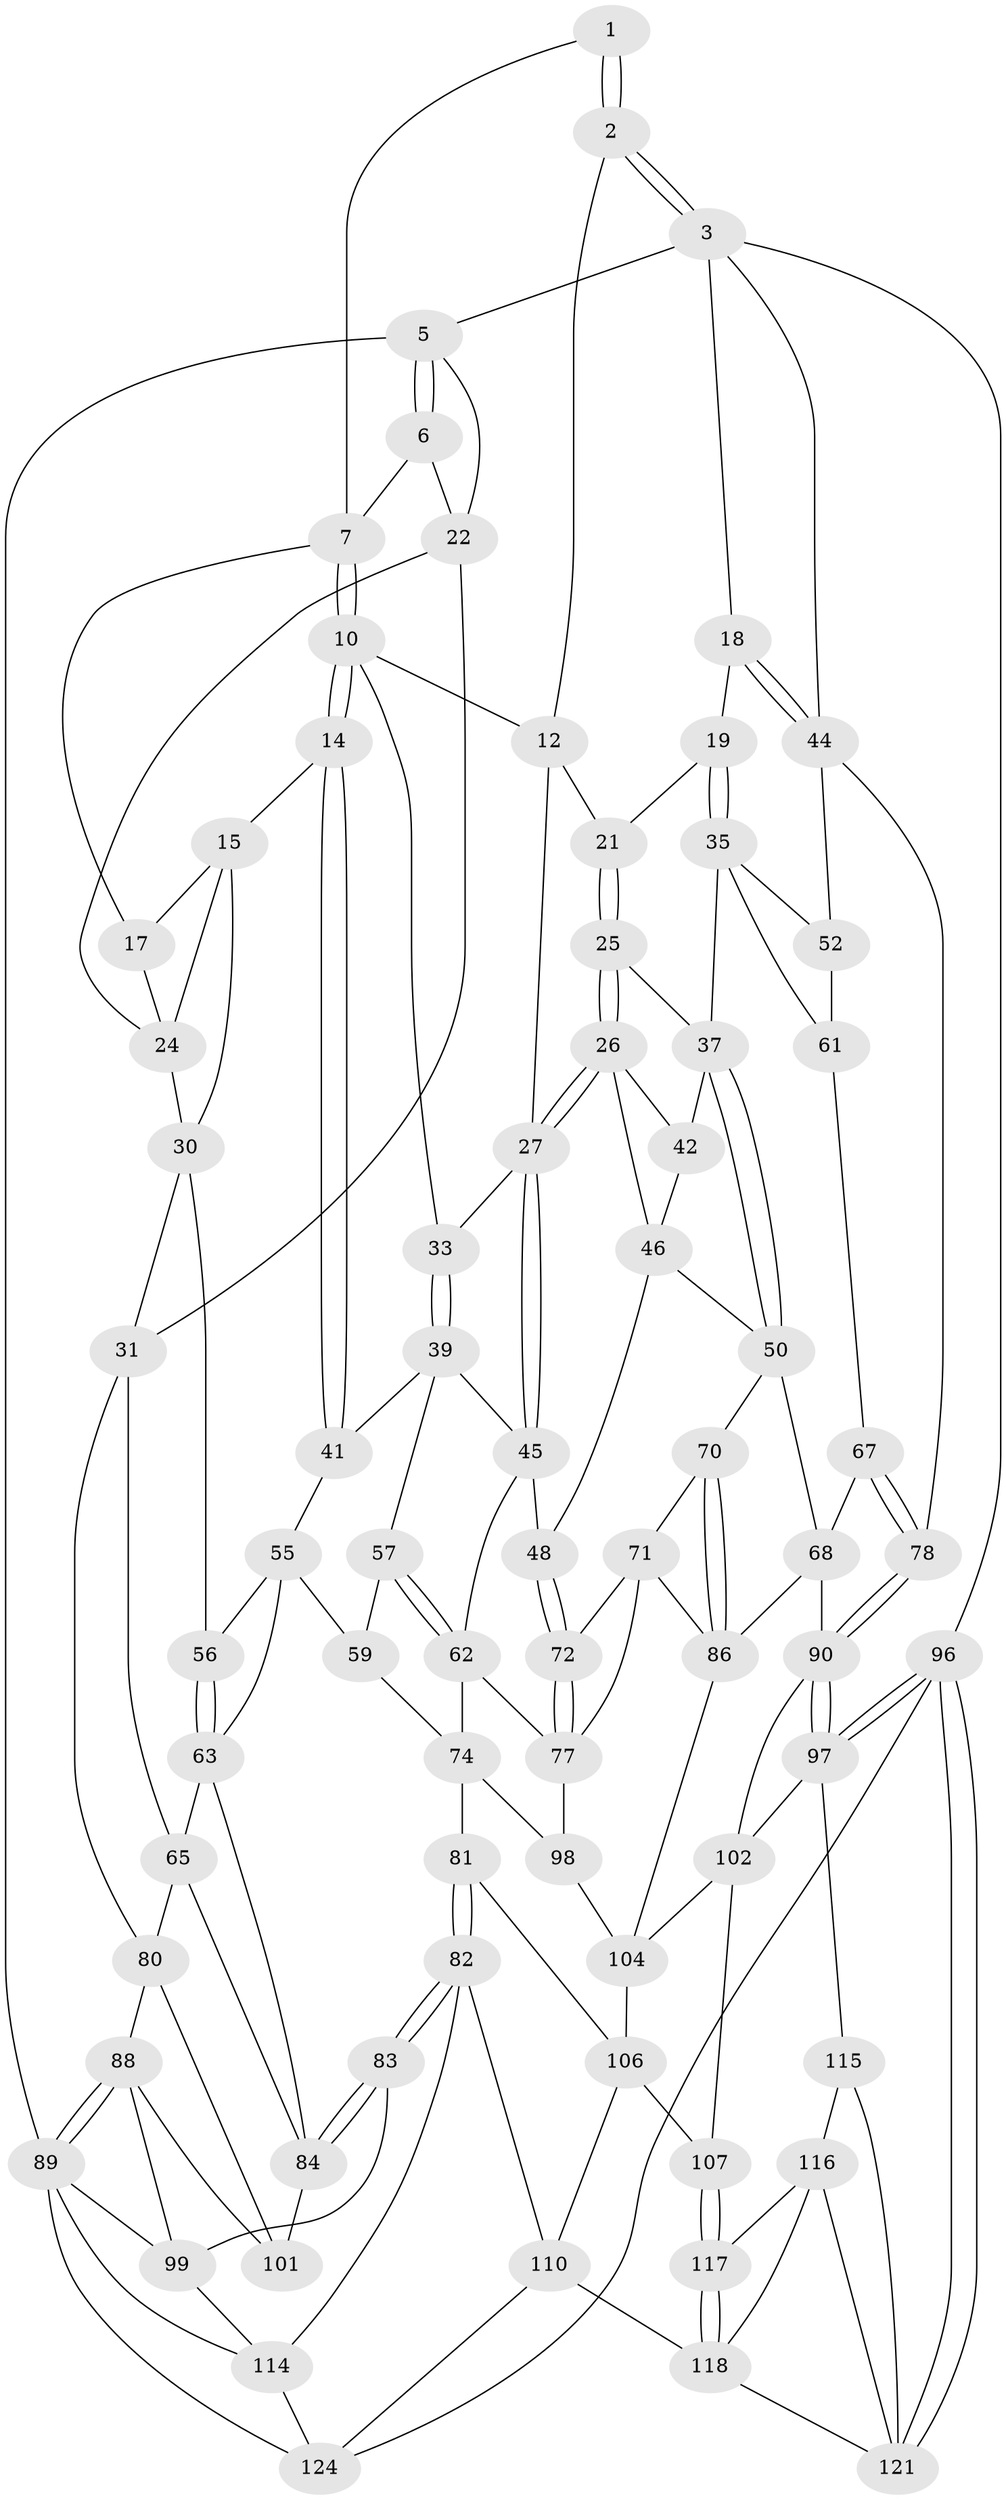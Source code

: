// Generated by graph-tools (version 1.1) at 2025/52/02/27/25 19:52:40]
// undirected, 75 vertices, 166 edges
graph export_dot {
graph [start="1"]
  node [color=gray90,style=filled];
  1 [pos="+0.3721436159816697+0"];
  2 [pos="+0.7758806785459845+0"];
  3 [pos="+0.9629671781815305+0",super="+4"];
  5 [pos="+0+0"];
  6 [pos="+0.13523908862784384+0",super="+9"];
  7 [pos="+0.37227262487575874+0",super="+8"];
  10 [pos="+0.4105010084463166+0.08717530175389963",super="+11"];
  12 [pos="+0.5283053031150251+0.09372873830332501",super="+13"];
  14 [pos="+0.36442433428765725+0.15954939072821317"];
  15 [pos="+0.3601355232290299+0.15887128911951484",super="+16"];
  17 [pos="+0.32064632117577796+0.13775861087119756"];
  18 [pos="+0.8878596714955221+0.14711694048444396"];
  19 [pos="+0.8767667244155862+0.16696426182428548",super="+20"];
  21 [pos="+0.6991233233886286+0.06275649249320416"];
  22 [pos="+0.1622150122122882+0.06591943076979513",super="+23"];
  24 [pos="+0.16392052109505217+0.08222272279674525",super="+29"];
  25 [pos="+0.6745265919723286+0.1549368326567254",super="+34"];
  26 [pos="+0.6545511980562586+0.18283119961159347",super="+43"];
  27 [pos="+0.6274530573494271+0.19651001642352922",super="+28"];
  30 [pos="+0.07711974953481537+0.21778605381345253",super="+54"];
  31 [pos="+0+0.20965793892844053",super="+32"];
  33 [pos="+0.5287845536480023+0.21148630600226312"];
  35 [pos="+0.8753316711898291+0.19370724870434994",super="+36"];
  37 [pos="+0.8160246816604733+0.28964194290407713",super="+38"];
  39 [pos="+0.47252342179896223+0.24538235112036358",super="+40"];
  41 [pos="+0.37279269577569113+0.1923301408812569"];
  42 [pos="+0.7494476161992191+0.22995431486370738"];
  44 [pos="+1+0.23800190256743797",super="+51"];
  45 [pos="+0.6150737733047038+0.2729153522292625",super="+49"];
  46 [pos="+0.7053175419726042+0.25309605192995677",super="+47"];
  48 [pos="+0.6305265043894194+0.3345476052297809"];
  50 [pos="+0.8126086054978552+0.294551337060599",super="+69"];
  52 [pos="+1+0.2696357185452618",super="+53"];
  55 [pos="+0.3034666408533166+0.26735365857560495",super="+60"];
  56 [pos="+0.1399621372344534+0.28210617278229766"];
  57 [pos="+0.4299971441114591+0.30051339672106064",super="+58"];
  59 [pos="+0.25532094158505053+0.3885651104792901",super="+76"];
  61 [pos="+0.9320008526702726+0.3348260959798103",super="+66"];
  62 [pos="+0.49956020035555837+0.3543303982313812",super="+73"];
  63 [pos="+0.17793663400196383+0.39127123671262204",super="+64"];
  65 [pos="+0.044315533083478305+0.41047608686460874",super="+79"];
  67 [pos="+0.9508539694233149+0.42536276073188967"];
  68 [pos="+0.944985410131434+0.43024268367506124",super="+85"];
  70 [pos="+0.7843304896842259+0.4035097968854065"];
  71 [pos="+0.6837831324265398+0.42875472957778654",super="+92"];
  72 [pos="+0.6565586781053627+0.40834782323060786"];
  74 [pos="+0.45962717005295467+0.5087916908817526",super="+75"];
  77 [pos="+0.5618263930121791+0.46657624569426237",super="+93"];
  78 [pos="+1+0.4156320906450372"];
  80 [pos="+0+0.5184069714270243",super="+87"];
  81 [pos="+0.36986979622910954+0.6392811215372229"];
  82 [pos="+0.3533683829801353+0.6587303173991149",super="+111"];
  83 [pos="+0.2526314236086268+0.6607641387489923"];
  84 [pos="+0.15879465128499415+0.49926545312822856",super="+95"];
  86 [pos="+0.8629375967891807+0.5046031745461406",super="+94"];
  88 [pos="+0+0.7907300647314698",super="+100"];
  89 [pos="+0+0.8689690073414387",super="+113"];
  90 [pos="+1+0.6704408932795877",super="+91"];
  96 [pos="+1+1"];
  97 [pos="+1+0.7909654392150496",super="+109"];
  98 [pos="+0.6208547011256613+0.5708645055885435"];
  99 [pos="+0.23630572300081423+0.6715462491253833",super="+112"];
  101 [pos="+0.06604594036930629+0.5925599376190122"];
  102 [pos="+0.8519379918967328+0.7124383824490118",super="+103"];
  104 [pos="+0.7643197274864862+0.6627387099489718",super="+105"];
  106 [pos="+0.5851154139484542+0.6422512576585923",super="+108"];
  107 [pos="+0.7355981621493841+0.7829376184929517"];
  110 [pos="+0.46413431844973746+0.88594581693492",super="+120"];
  114 [pos="+0.20099559543168807+0.8881818631363482",super="+123"];
  115 [pos="+0.9341597650659583+0.8772462473746339"];
  116 [pos="+0.8155010691143305+0.8768573139077964",super="+125"];
  117 [pos="+0.7557009316228502+0.8270822451387404"];
  118 [pos="+0.6524745288555434+1",super="+119"];
  121 [pos="+0.9635104251830249+1",super="+122"];
  124 [pos="+0.32618519680111246+1"];
  1 -- 2;
  1 -- 2;
  1 -- 7;
  2 -- 3;
  2 -- 3;
  2 -- 12;
  3 -- 18;
  3 -- 96;
  3 -- 44;
  3 -- 5;
  5 -- 6;
  5 -- 6;
  5 -- 89;
  5 -- 22;
  6 -- 22;
  6 -- 7;
  7 -- 10;
  7 -- 10;
  7 -- 17;
  10 -- 14;
  10 -- 14;
  10 -- 33;
  10 -- 12;
  12 -- 21;
  12 -- 27;
  14 -- 15;
  14 -- 41;
  14 -- 41;
  15 -- 17;
  15 -- 24;
  15 -- 30;
  17 -- 24;
  18 -- 19;
  18 -- 44;
  18 -- 44;
  19 -- 35;
  19 -- 35;
  19 -- 21;
  21 -- 25;
  21 -- 25;
  22 -- 24;
  22 -- 31;
  24 -- 30;
  25 -- 26;
  25 -- 26;
  25 -- 37;
  26 -- 27;
  26 -- 27;
  26 -- 42;
  26 -- 46;
  27 -- 45;
  27 -- 45;
  27 -- 33;
  30 -- 31;
  30 -- 56;
  31 -- 65;
  31 -- 80;
  33 -- 39;
  33 -- 39;
  35 -- 52;
  35 -- 37;
  35 -- 61;
  37 -- 50;
  37 -- 50;
  37 -- 42;
  39 -- 45;
  39 -- 41;
  39 -- 57;
  41 -- 55;
  42 -- 46;
  44 -- 78;
  44 -- 52;
  45 -- 48;
  45 -- 62;
  46 -- 48;
  46 -- 50;
  48 -- 72;
  48 -- 72;
  50 -- 68;
  50 -- 70;
  52 -- 61 [weight=2];
  55 -- 56;
  55 -- 59;
  55 -- 63;
  56 -- 63;
  56 -- 63;
  57 -- 62;
  57 -- 62;
  57 -- 59 [weight=2];
  59 -- 74;
  61 -- 67;
  62 -- 74;
  62 -- 77;
  63 -- 65;
  63 -- 84;
  65 -- 80;
  65 -- 84;
  67 -- 68;
  67 -- 78;
  67 -- 78;
  68 -- 90;
  68 -- 86;
  70 -- 71;
  70 -- 86;
  70 -- 86;
  71 -- 72;
  71 -- 77;
  71 -- 86;
  72 -- 77;
  72 -- 77;
  74 -- 98;
  74 -- 81;
  77 -- 98;
  78 -- 90;
  78 -- 90;
  80 -- 88;
  80 -- 101;
  81 -- 82;
  81 -- 82;
  81 -- 106;
  82 -- 83;
  82 -- 83;
  82 -- 110;
  82 -- 114;
  83 -- 84;
  83 -- 84;
  83 -- 99;
  84 -- 101;
  86 -- 104;
  88 -- 89;
  88 -- 89;
  88 -- 99;
  88 -- 101;
  89 -- 124;
  89 -- 99;
  89 -- 114;
  90 -- 97;
  90 -- 97;
  90 -- 102;
  96 -- 97;
  96 -- 97;
  96 -- 121;
  96 -- 121;
  96 -- 124;
  97 -- 115;
  97 -- 102;
  98 -- 104;
  99 -- 114;
  102 -- 104;
  102 -- 107;
  104 -- 106;
  106 -- 107;
  106 -- 110;
  107 -- 117;
  107 -- 117;
  110 -- 124;
  110 -- 118;
  114 -- 124;
  115 -- 116;
  115 -- 121;
  116 -- 117;
  116 -- 121;
  116 -- 118;
  117 -- 118;
  117 -- 118;
  118 -- 121;
}
